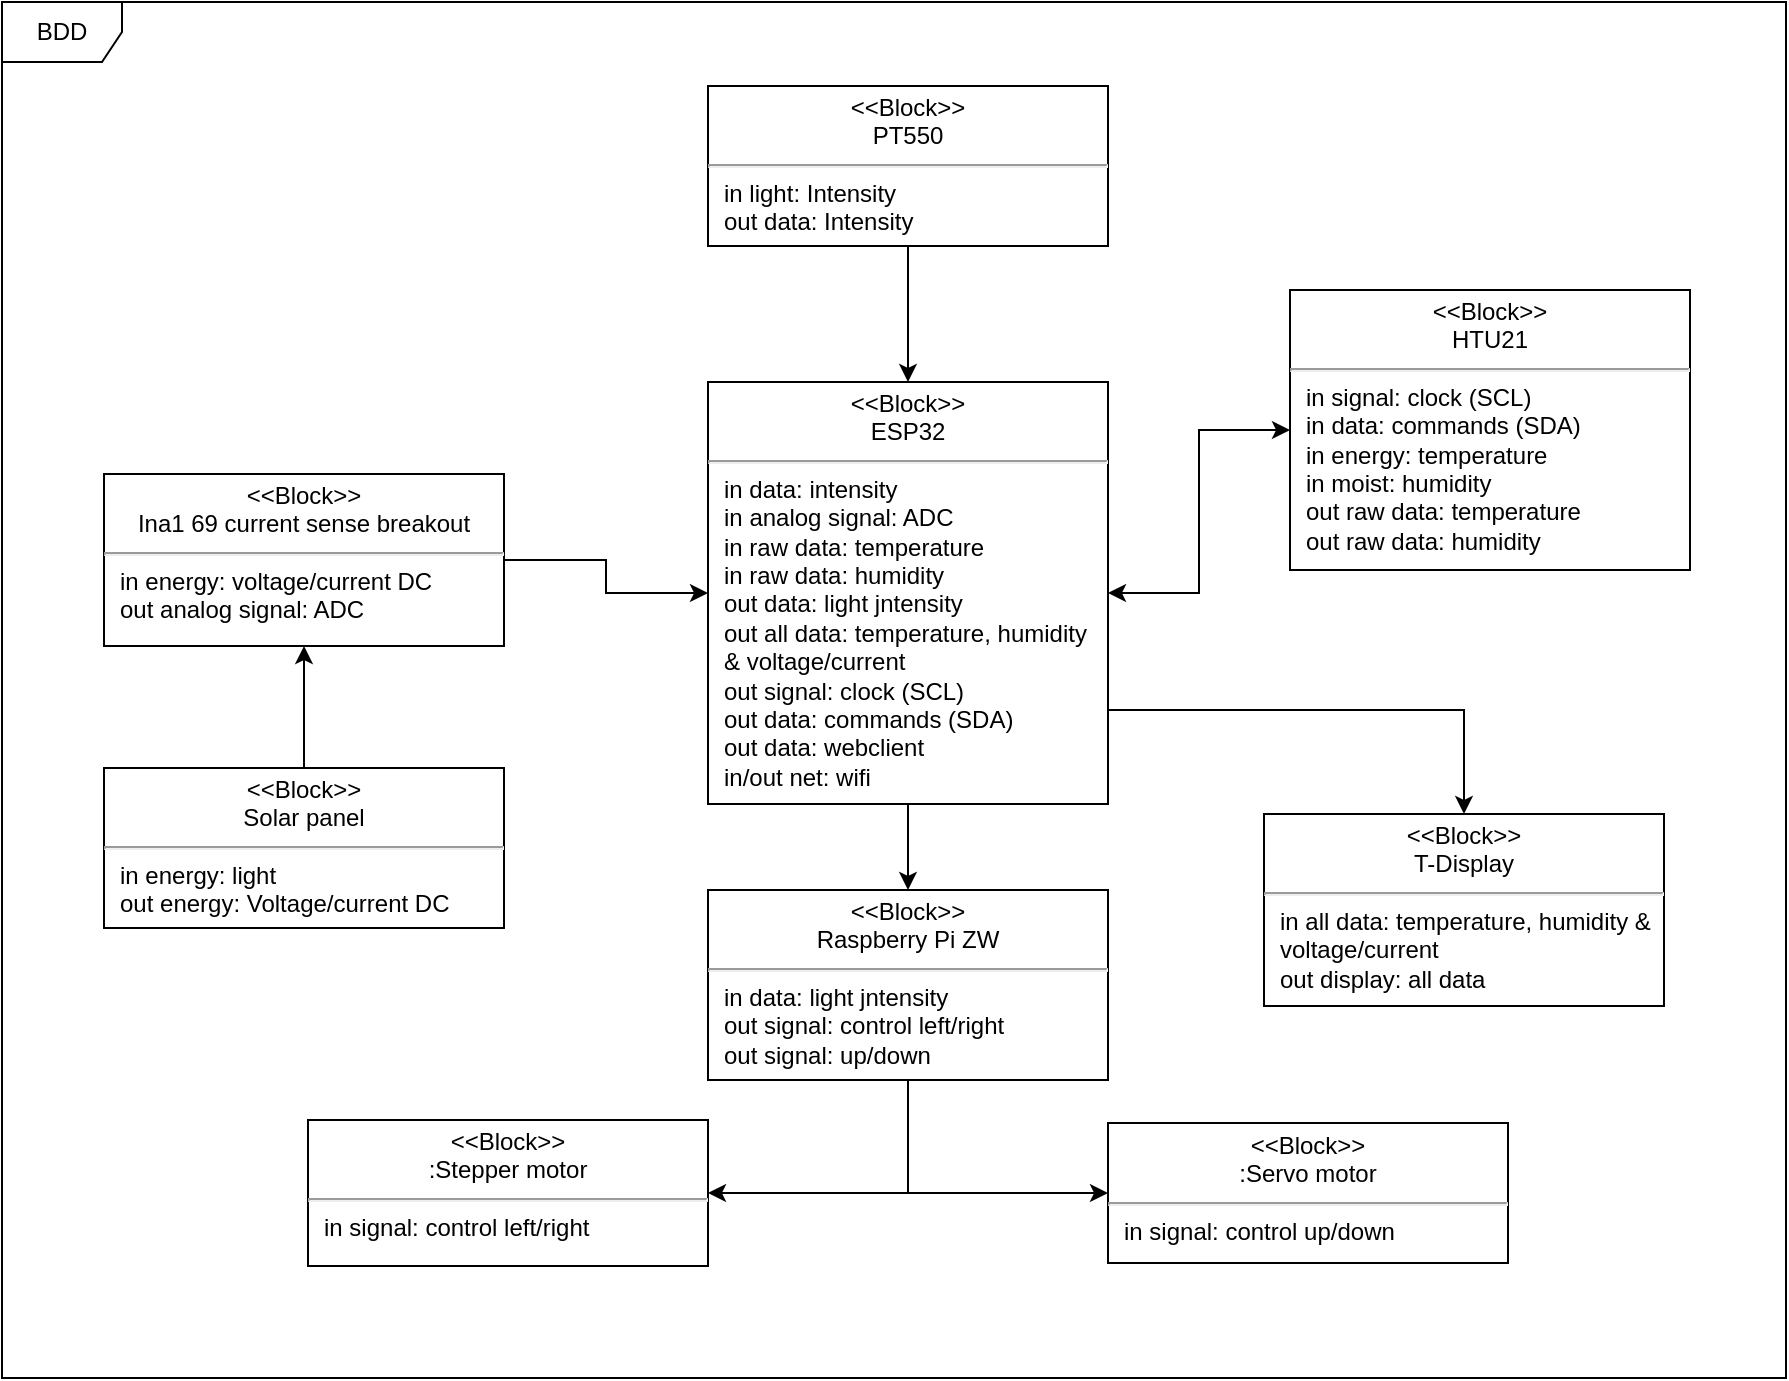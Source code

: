 <mxfile version="25.0.3">
  <diagram id="C5RBs43oDa-KdzZeNtuy" name="Page-1">
    <mxGraphModel grid="0" page="1" gridSize="10" guides="1" tooltips="1" connect="1" arrows="1" fold="1" pageScale="1" pageWidth="1169" pageHeight="1654" math="0" shadow="0">
      <root>
        <mxCell id="WIyWlLk6GJQsqaUBKTNV-0" />
        <mxCell id="WIyWlLk6GJQsqaUBKTNV-1" parent="WIyWlLk6GJQsqaUBKTNV-0" />
        <mxCell id="b2VAnnWoaGz_S2y477U7-1" value="BDD" style="shape=umlFrame;whiteSpace=wrap;html=1;pointerEvents=0;" vertex="1" parent="WIyWlLk6GJQsqaUBKTNV-1">
          <mxGeometry x="80" y="-4920" width="892" height="688" as="geometry" />
        </mxCell>
        <mxCell id="Y77VN4EsxNP-Ssz4ouQv-11" style="edgeStyle=orthogonalEdgeStyle;rounded=0;orthogonalLoop=1;jettySize=auto;html=1;entryX=1;entryY=0.5;entryDx=0;entryDy=0;endArrow=classic;endFill=1;startArrow=classic;startFill=1;" edge="1" parent="WIyWlLk6GJQsqaUBKTNV-1" source="ZF2TVoBub6NUnELSvzkx-15" target="ZF2TVoBub6NUnELSvzkx-24">
          <mxGeometry relative="1" as="geometry" />
        </mxCell>
        <mxCell id="ZF2TVoBub6NUnELSvzkx-15" value="&lt;p style=&quot;margin:0px;margin-top:4px;text-align:center;&quot;&gt;&amp;lt;&amp;lt;Block&amp;gt;&amp;gt;&lt;br&gt;&lt;span style=&quot;text-wrap: nowrap;&quot;&gt;HTU21&lt;/span&gt;&lt;br&gt;&lt;/p&gt;&lt;hr&gt;&lt;p style=&quot;text-align: left; margin: 0px 0px 0px 8px;&quot;&gt;in signal: clock (SCL)&lt;/p&gt;&lt;p style=&quot;text-align: left; margin: 0px 0px 0px 8px;&quot;&gt;in&amp;nbsp;&lt;span style=&quot;background-color: initial;&quot;&gt;data: commands (SDA)&lt;/span&gt;&lt;/p&gt;&lt;p style=&quot;text-align: left; margin: 0px 0px 0px 8px;&quot;&gt;in energy: temperature&lt;/p&gt;&lt;p style=&quot;text-align: left; margin: 0px 0px 0px 8px;&quot;&gt;in moist:&amp;nbsp;humidity&lt;/p&gt;&lt;p style=&quot;text-align: left; margin: 0px 0px 0px 8px;&quot;&gt;out raw data: temperature&lt;/p&gt;&lt;p style=&quot;text-align: left; margin: 0px 0px 0px 8px;&quot;&gt;out raw data:&amp;nbsp;humidity&lt;/p&gt;&lt;p style=&quot;text-align: left; margin: 0px 0px 0px 8px;&quot;&gt;&lt;span style=&quot;background-color: initial;&quot;&gt;&lt;br&gt;&lt;/span&gt;&lt;/p&gt;" style="shape=rect;html=1;overflow=fill;whiteSpace=wrap;align=center;" vertex="1" parent="WIyWlLk6GJQsqaUBKTNV-1">
          <mxGeometry x="724" y="-4776" width="200" height="140" as="geometry" />
        </mxCell>
        <mxCell id="Y77VN4EsxNP-Ssz4ouQv-10" style="edgeStyle=orthogonalEdgeStyle;rounded=0;orthogonalLoop=1;jettySize=auto;html=1;entryX=0.5;entryY=0;entryDx=0;entryDy=0;" edge="1" parent="WIyWlLk6GJQsqaUBKTNV-1" source="ZF2TVoBub6NUnELSvzkx-16" target="ZF2TVoBub6NUnELSvzkx-24">
          <mxGeometry relative="1" as="geometry" />
        </mxCell>
        <mxCell id="ZF2TVoBub6NUnELSvzkx-16" value="&lt;p style=&quot;margin:0px;margin-top:4px;text-align:center;&quot;&gt;&amp;lt;&amp;lt;Block&amp;gt;&amp;gt;&lt;br&gt;&lt;span style=&quot;text-wrap: nowrap;&quot;&gt;PT550&lt;/span&gt;&lt;br&gt;&lt;/p&gt;&lt;hr&gt;&lt;p style=&quot;text-align: left; margin: 0px 0px 0px 8px;&quot;&gt;in light: Intensity&lt;/p&gt;&lt;p style=&quot;text-align: left; margin: 0px 0px 0px 8px;&quot;&gt;out data: Intensity&lt;/p&gt;" style="shape=rect;html=1;overflow=fill;whiteSpace=wrap;align=center;" vertex="1" parent="WIyWlLk6GJQsqaUBKTNV-1">
          <mxGeometry x="433" y="-4878" width="200" height="80" as="geometry" />
        </mxCell>
        <mxCell id="Y77VN4EsxNP-Ssz4ouQv-1" style="edgeStyle=orthogonalEdgeStyle;rounded=0;orthogonalLoop=1;jettySize=auto;html=1;entryX=0;entryY=0.5;entryDx=0;entryDy=0;" edge="1" parent="WIyWlLk6GJQsqaUBKTNV-1" source="ZF2TVoBub6NUnELSvzkx-18" target="ZF2TVoBub6NUnELSvzkx-23">
          <mxGeometry relative="1" as="geometry" />
        </mxCell>
        <mxCell id="Y77VN4EsxNP-Ssz4ouQv-2" style="edgeStyle=orthogonalEdgeStyle;rounded=0;orthogonalLoop=1;jettySize=auto;html=1;entryX=1;entryY=0.5;entryDx=0;entryDy=0;" edge="1" parent="WIyWlLk6GJQsqaUBKTNV-1" source="ZF2TVoBub6NUnELSvzkx-18" target="ZF2TVoBub6NUnELSvzkx-22">
          <mxGeometry relative="1" as="geometry" />
        </mxCell>
        <mxCell id="ZF2TVoBub6NUnELSvzkx-18" value="&lt;p style=&quot;margin:0px;margin-top:4px;text-align:center;&quot;&gt;&amp;lt;&amp;lt;Block&amp;gt;&amp;gt;&lt;br&gt;&lt;span style=&quot;background-color: rgb(255, 255, 255);&quot;&gt;Raspberry Pi ZW&lt;/span&gt;&lt;/p&gt;&lt;hr&gt;&lt;p style=&quot;text-align: left; margin: 0px 0px 0px 8px;&quot;&gt;in data:&amp;nbsp;&lt;span style=&quot;background-color: initial;&quot;&gt;light j&lt;/span&gt;&lt;span style=&quot;background-color: initial;&quot;&gt;ntensity&lt;/span&gt;&lt;/p&gt;&lt;p style=&quot;text-align: left; margin: 0px 0px 0px 8px;&quot;&gt;out signal: control left/right&lt;/p&gt;&lt;p style=&quot;text-align: left; margin: 0px 0px 0px 8px;&quot;&gt;out signal: up/down&lt;/p&gt;&lt;p style=&quot;text-align: left; margin: 0px 0px 0px 8px;&quot;&gt;&lt;br&gt;&lt;/p&gt;" style="shape=rect;html=1;overflow=fill;whiteSpace=wrap;align=center;" vertex="1" parent="WIyWlLk6GJQsqaUBKTNV-1">
          <mxGeometry x="433" y="-4476" width="200" height="95" as="geometry" />
        </mxCell>
        <mxCell id="Y77VN4EsxNP-Ssz4ouQv-3" style="edgeStyle=orthogonalEdgeStyle;rounded=0;orthogonalLoop=1;jettySize=auto;html=1;entryX=0.5;entryY=1;entryDx=0;entryDy=0;" edge="1" parent="WIyWlLk6GJQsqaUBKTNV-1" source="ZF2TVoBub6NUnELSvzkx-20" target="1Dns8b2Z1h7oduPiS9Ot-1">
          <mxGeometry relative="1" as="geometry" />
        </mxCell>
        <mxCell id="ZF2TVoBub6NUnELSvzkx-20" value="&lt;p style=&quot;margin:0px;margin-top:4px;text-align:center;&quot;&gt;&amp;lt;&amp;lt;Block&amp;gt;&amp;gt;&lt;br&gt;&lt;span style=&quot;text-wrap: nowrap; background-color: initial;&quot;&gt;Solar panel&lt;/span&gt;&lt;br&gt;&lt;/p&gt;&lt;hr&gt;&lt;p style=&quot;text-align: left; margin: 0px 0px 0px 8px;&quot;&gt;in energy: light&lt;/p&gt;&lt;p style=&quot;text-align: left; margin: 0px 0px 0px 8px;&quot;&gt;out energy: Voltage/current DC&lt;br&gt;&lt;/p&gt;" style="shape=rect;html=1;overflow=fill;whiteSpace=wrap;align=center;" vertex="1" parent="WIyWlLk6GJQsqaUBKTNV-1">
          <mxGeometry x="131" y="-4537" width="200" height="80" as="geometry" />
        </mxCell>
        <mxCell id="ZF2TVoBub6NUnELSvzkx-22" value="&lt;p style=&quot;margin:0px;margin-top:4px;text-align:center;&quot;&gt;&amp;lt;&amp;lt;Block&amp;gt;&amp;gt;&lt;br&gt;&lt;span style=&quot;text-wrap: nowrap;&quot;&gt;:Stepper motor&lt;/span&gt;&lt;br&gt;&lt;/p&gt;&lt;hr&gt;&lt;p style=&quot;text-align: left; margin: 0px 0px 0px 8px;&quot;&gt;in signal: control left/right&lt;/p&gt;" style="shape=rect;html=1;overflow=fill;whiteSpace=wrap;align=center;" vertex="1" parent="WIyWlLk6GJQsqaUBKTNV-1">
          <mxGeometry x="233" y="-4361" width="200" height="73" as="geometry" />
        </mxCell>
        <mxCell id="ZF2TVoBub6NUnELSvzkx-23" value="&lt;p style=&quot;margin:0px;margin-top:4px;text-align:center;&quot;&gt;&amp;lt;&amp;lt;Block&amp;gt;&amp;gt;&lt;br&gt;&lt;span style=&quot;text-wrap: nowrap;&quot;&gt;:Servo motor&lt;/span&gt;&lt;br&gt;&lt;/p&gt;&lt;hr&gt;&lt;p style=&quot;text-align: left; margin: 0px 0px 0px 8px;&quot;&gt;in signal: control up/down&lt;/p&gt;" style="shape=rect;html=1;overflow=fill;whiteSpace=wrap;align=center;" vertex="1" parent="WIyWlLk6GJQsqaUBKTNV-1">
          <mxGeometry x="633" y="-4359.5" width="200" height="70" as="geometry" />
        </mxCell>
        <mxCell id="Y77VN4EsxNP-Ssz4ouQv-5" style="edgeStyle=orthogonalEdgeStyle;rounded=0;orthogonalLoop=1;jettySize=auto;html=1;entryX=0.5;entryY=0;entryDx=0;entryDy=0;" edge="1" parent="WIyWlLk6GJQsqaUBKTNV-1" source="ZF2TVoBub6NUnELSvzkx-24" target="ZF2TVoBub6NUnELSvzkx-18">
          <mxGeometry relative="1" as="geometry" />
        </mxCell>
        <mxCell id="Y77VN4EsxNP-Ssz4ouQv-15" style="edgeStyle=orthogonalEdgeStyle;rounded=0;orthogonalLoop=1;jettySize=auto;html=1;" edge="1" parent="WIyWlLk6GJQsqaUBKTNV-1" source="ZF2TVoBub6NUnELSvzkx-24" target="Y77VN4EsxNP-Ssz4ouQv-12">
          <mxGeometry relative="1" as="geometry">
            <Array as="points">
              <mxPoint x="580" y="-4566" />
              <mxPoint x="811" y="-4566" />
            </Array>
          </mxGeometry>
        </mxCell>
        <mxCell id="ZF2TVoBub6NUnELSvzkx-24" value="&lt;p style=&quot;margin:0px;margin-top:4px;text-align:center;&quot;&gt;&amp;lt;&amp;lt;Block&amp;gt;&amp;gt;&lt;br&gt;&lt;span style=&quot;text-wrap-mode: nowrap; background-color: initial;&quot;&gt;ESP32&lt;/span&gt;&lt;br&gt;&lt;/p&gt;&lt;hr&gt;&lt;p style=&quot;text-align: left; margin: 0px 0px 0px 8px;&quot;&gt;in data: i&lt;span style=&quot;background-color: initial;&quot;&gt;ntensity&lt;/span&gt;&lt;/p&gt;&lt;p style=&quot;text-align: left; margin: 0px 0px 0px 8px;&quot;&gt;in&amp;nbsp;&lt;span style=&quot;background-color: initial;&quot;&gt;analog signal: ADC&lt;/span&gt;&lt;/p&gt;&lt;p style=&quot;text-align: left; margin: 0px 0px 0px 8px;&quot;&gt;in raw data: temperature&lt;/p&gt;&lt;p style=&quot;text-align: left; margin: 0px 0px 0px 8px;&quot;&gt;in raw data:&amp;nbsp;humidity&lt;/p&gt;&lt;p style=&quot;text-align: left; margin: 0px 0px 0px 8px;&quot;&gt;out data: light j&lt;span style=&quot;background-color: initial;&quot;&gt;ntensity&lt;/span&gt;&lt;/p&gt;&lt;p style=&quot;text-align: left; margin: 0px 0px 0px 8px;&quot;&gt;&lt;span style=&quot;background-color: initial;&quot;&gt;out all data:&amp;nbsp;&lt;/span&gt;&lt;span style=&quot;background-color: initial;&quot;&gt;temperature,&amp;nbsp;&lt;/span&gt;&lt;span style=&quot;background-color: initial;&quot;&gt;humidity &amp;amp; voltage/current&lt;/span&gt;&lt;/p&gt;&lt;p style=&quot;text-align: left; margin: 0px 0px 0px 8px;&quot;&gt;out signal: clock (SCL)&lt;/p&gt;&lt;p style=&quot;text-align: left; margin: 0px 0px 0px 8px;&quot;&gt;out data: commands (SDA)&lt;/p&gt;&lt;p style=&quot;text-align: left; margin: 0px 0px 0px 8px;&quot;&gt;out data: webclient&lt;/p&gt;&lt;p style=&quot;text-align: left; margin: 0px 0px 0px 8px;&quot;&gt;in/out net: wifi&lt;/p&gt;&lt;div&gt;&lt;br&gt;&lt;/div&gt;&lt;p style=&quot;text-align: left; margin: 0px 0px 0px 8px;&quot;&gt;&lt;span style=&quot;background-color: initial;&quot;&gt;&lt;br&gt;&lt;/span&gt;&lt;/p&gt;&lt;p style=&quot;text-align: left; margin: 0px 0px 0px 8px;&quot;&gt;&lt;span style=&quot;background-color: initial;&quot;&gt;&lt;br&gt;&lt;/span&gt;&lt;/p&gt;" style="shape=rect;html=1;overflow=fill;whiteSpace=wrap;align=center;" vertex="1" parent="WIyWlLk6GJQsqaUBKTNV-1">
          <mxGeometry x="433" y="-4730" width="200" height="211" as="geometry" />
        </mxCell>
        <mxCell id="Y77VN4EsxNP-Ssz4ouQv-16" style="edgeStyle=orthogonalEdgeStyle;rounded=0;orthogonalLoop=1;jettySize=auto;html=1;entryX=0;entryY=0.5;entryDx=0;entryDy=0;" edge="1" parent="WIyWlLk6GJQsqaUBKTNV-1" source="1Dns8b2Z1h7oduPiS9Ot-1" target="ZF2TVoBub6NUnELSvzkx-24">
          <mxGeometry relative="1" as="geometry" />
        </mxCell>
        <mxCell id="1Dns8b2Z1h7oduPiS9Ot-1" value="&lt;p style=&quot;margin:0px;margin-top:4px;text-align:center;&quot;&gt;&amp;lt;&amp;lt;Block&amp;gt;&amp;gt;&lt;br&gt;&lt;span style=&quot;text-wrap-mode: nowrap;&quot;&gt;Ina1 69 current sense breakout&lt;/span&gt;&lt;/p&gt;&lt;hr&gt;&lt;p style=&quot;text-align: left; margin: 0px 0px 0px 8px;&quot;&gt;in energy: voltage/current DC&lt;/p&gt;&lt;p style=&quot;text-align: left; margin: 0px 0px 0px 8px;&quot;&gt;out analog signal: ADC&lt;/p&gt;&lt;p style=&quot;text-align: left; margin: 0px 0px 0px 8px;&quot;&gt;&lt;br&gt;&lt;/p&gt;&lt;p style=&quot;text-align: left; margin: 0px 0px 0px 8px;&quot;&gt;&lt;br&gt;&lt;/p&gt;" style="shape=rect;html=1;overflow=fill;whiteSpace=wrap;align=center;" vertex="1" parent="WIyWlLk6GJQsqaUBKTNV-1">
          <mxGeometry x="131" y="-4684" width="200" height="86" as="geometry" />
        </mxCell>
        <mxCell id="Y77VN4EsxNP-Ssz4ouQv-12" value="&lt;p style=&quot;margin:0px;margin-top:4px;text-align:center;&quot;&gt;&amp;lt;&amp;lt;Block&amp;gt;&amp;gt;&lt;br&gt;&lt;span style=&quot;text-wrap-mode: nowrap;&quot;&gt;T-Display&lt;/span&gt;&lt;/p&gt;&lt;hr&gt;&lt;p style=&quot;text-align: left; margin: 0px 0px 0px 8px;&quot;&gt;in all data: temperature,&amp;nbsp;&lt;span style=&quot;background-color: initial;&quot;&gt;humidity &amp;amp; voltage/current&lt;/span&gt;&lt;/p&gt;&lt;p style=&quot;text-align: left; margin: 0px 0px 0px 8px;&quot;&gt;&lt;span style=&quot;background-color: initial;&quot;&gt;out display: all data&amp;nbsp;&lt;/span&gt;&lt;/p&gt;" style="shape=rect;html=1;overflow=fill;whiteSpace=wrap;align=center;" vertex="1" parent="WIyWlLk6GJQsqaUBKTNV-1">
          <mxGeometry x="711" y="-4514" width="200" height="96" as="geometry" />
        </mxCell>
      </root>
    </mxGraphModel>
  </diagram>
</mxfile>
